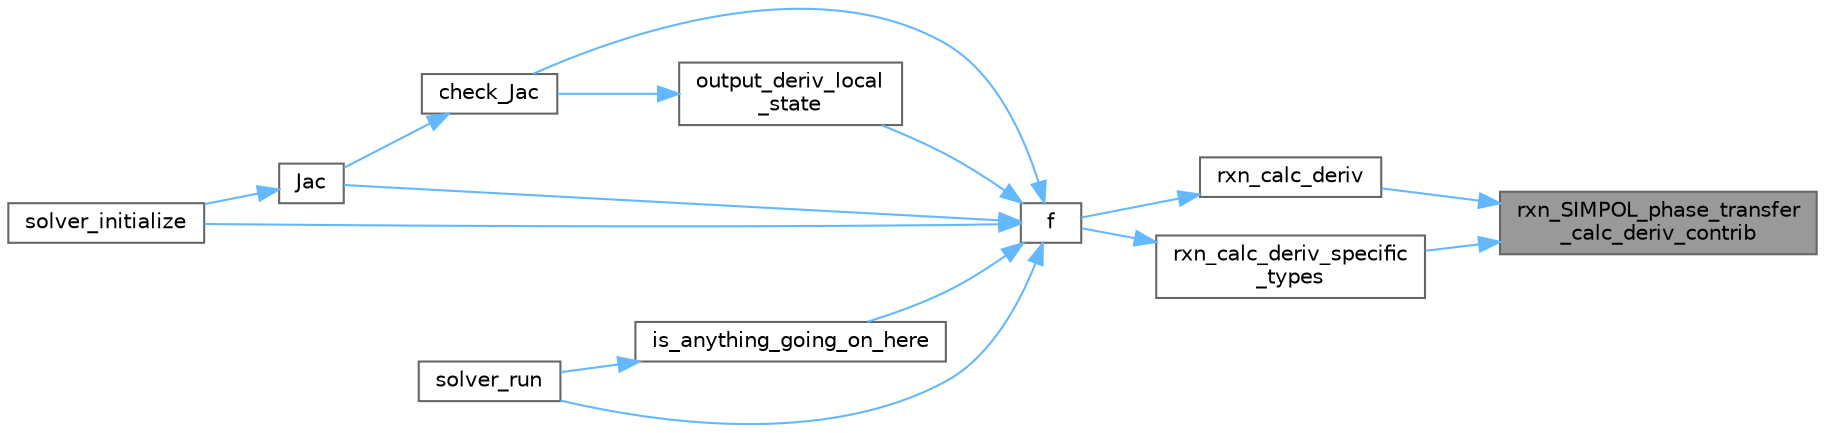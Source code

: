 digraph "rxn_SIMPOL_phase_transfer_calc_deriv_contrib"
{
 // LATEX_PDF_SIZE
  bgcolor="transparent";
  edge [fontname=Helvetica,fontsize=10,labelfontname=Helvetica,labelfontsize=10];
  node [fontname=Helvetica,fontsize=10,shape=box,height=0.2,width=0.4];
  rankdir="RL";
  Node1 [label="rxn_SIMPOL_phase_transfer\l_calc_deriv_contrib",height=0.2,width=0.4,color="gray40", fillcolor="grey60", style="filled", fontcolor="black",tooltip="Calculate contributions to the time derivative  from this reaction."];
  Node1 -> Node2 [dir="back",color="steelblue1",style="solid"];
  Node2 [label="rxn_calc_deriv",height=0.2,width=0.4,color="grey40", fillcolor="white", style="filled",URL="$rxn__solver_8c.html#af014568140c63dfab9ea1c92b056e3b8",tooltip="Calculate the time derivative ."];
  Node2 -> Node3 [dir="back",color="steelblue1",style="solid"];
  Node3 [label="f",height=0.2,width=0.4,color="grey40", fillcolor="white", style="filled",URL="$camp__solver_8c.html#ac55302bc18db0d68d78f543aad6a16c4",tooltip="Compute the time derivative f(t,y)"];
  Node3 -> Node4 [dir="back",color="steelblue1",style="solid"];
  Node4 [label="check_Jac",height=0.2,width=0.4,color="grey40", fillcolor="white", style="filled",URL="$camp__solver_8c.html#ad45be595da1a1d6fd40179d9743a9a65",tooltip="Check a Jacobian for accuracy."];
  Node4 -> Node5 [dir="back",color="steelblue1",style="solid"];
  Node5 [label="Jac",height=0.2,width=0.4,color="grey40", fillcolor="white", style="filled",URL="$camp__solver_8c.html#a13451d507558a61a2353adfed58db468",tooltip="Compute the Jacobian."];
  Node5 -> Node6 [dir="back",color="steelblue1",style="solid"];
  Node6 [label="solver_initialize",height=0.2,width=0.4,color="grey40", fillcolor="white", style="filled",URL="$camp__solver_8c.html#a599ffdef916b139a1690bfd41aa386b6",tooltip="Solver initialization."];
  Node3 -> Node7 [dir="back",color="steelblue1",style="solid"];
  Node7 [label="is_anything_going_on_here",height=0.2,width=0.4,color="grey40", fillcolor="white", style="filled",URL="$camp__solver_8c.html#a51bc2a16028d4c72dd39669c31f6fc17",tooltip="Determine if there is anything to solve."];
  Node7 -> Node8 [dir="back",color="steelblue1",style="solid"];
  Node8 [label="solver_run",height=0.2,width=0.4,color="grey40", fillcolor="white", style="filled",URL="$camp__solver_8c.html#afc5ec8680b419e7ab49530d53a76cee4",tooltip="Solve for a given timestep."];
  Node3 -> Node5 [dir="back",color="steelblue1",style="solid"];
  Node3 -> Node9 [dir="back",color="steelblue1",style="solid"];
  Node9 [label="output_deriv_local\l_state",height=0.2,width=0.4,color="grey40", fillcolor="white", style="filled",URL="$camp__debug_8h.html#a0352ebf153678772ffbeb405834c141d",tooltip="Evaluate the derivative and Jacobian near a given state for a specified species."];
  Node9 -> Node4 [dir="back",color="steelblue1",style="solid"];
  Node3 -> Node6 [dir="back",color="steelblue1",style="solid"];
  Node3 -> Node8 [dir="back",color="steelblue1",style="solid"];
  Node1 -> Node10 [dir="back",color="steelblue1",style="solid"];
  Node10 [label="rxn_calc_deriv_specific\l_types",height=0.2,width=0.4,color="grey40", fillcolor="white", style="filled",URL="$rxn__solver_8c.html#a066fddd15835cba3a8b519fb734bd552",tooltip="Calculate the time derivative  for only some specific types."];
  Node10 -> Node3 [dir="back",color="steelblue1",style="solid"];
}
